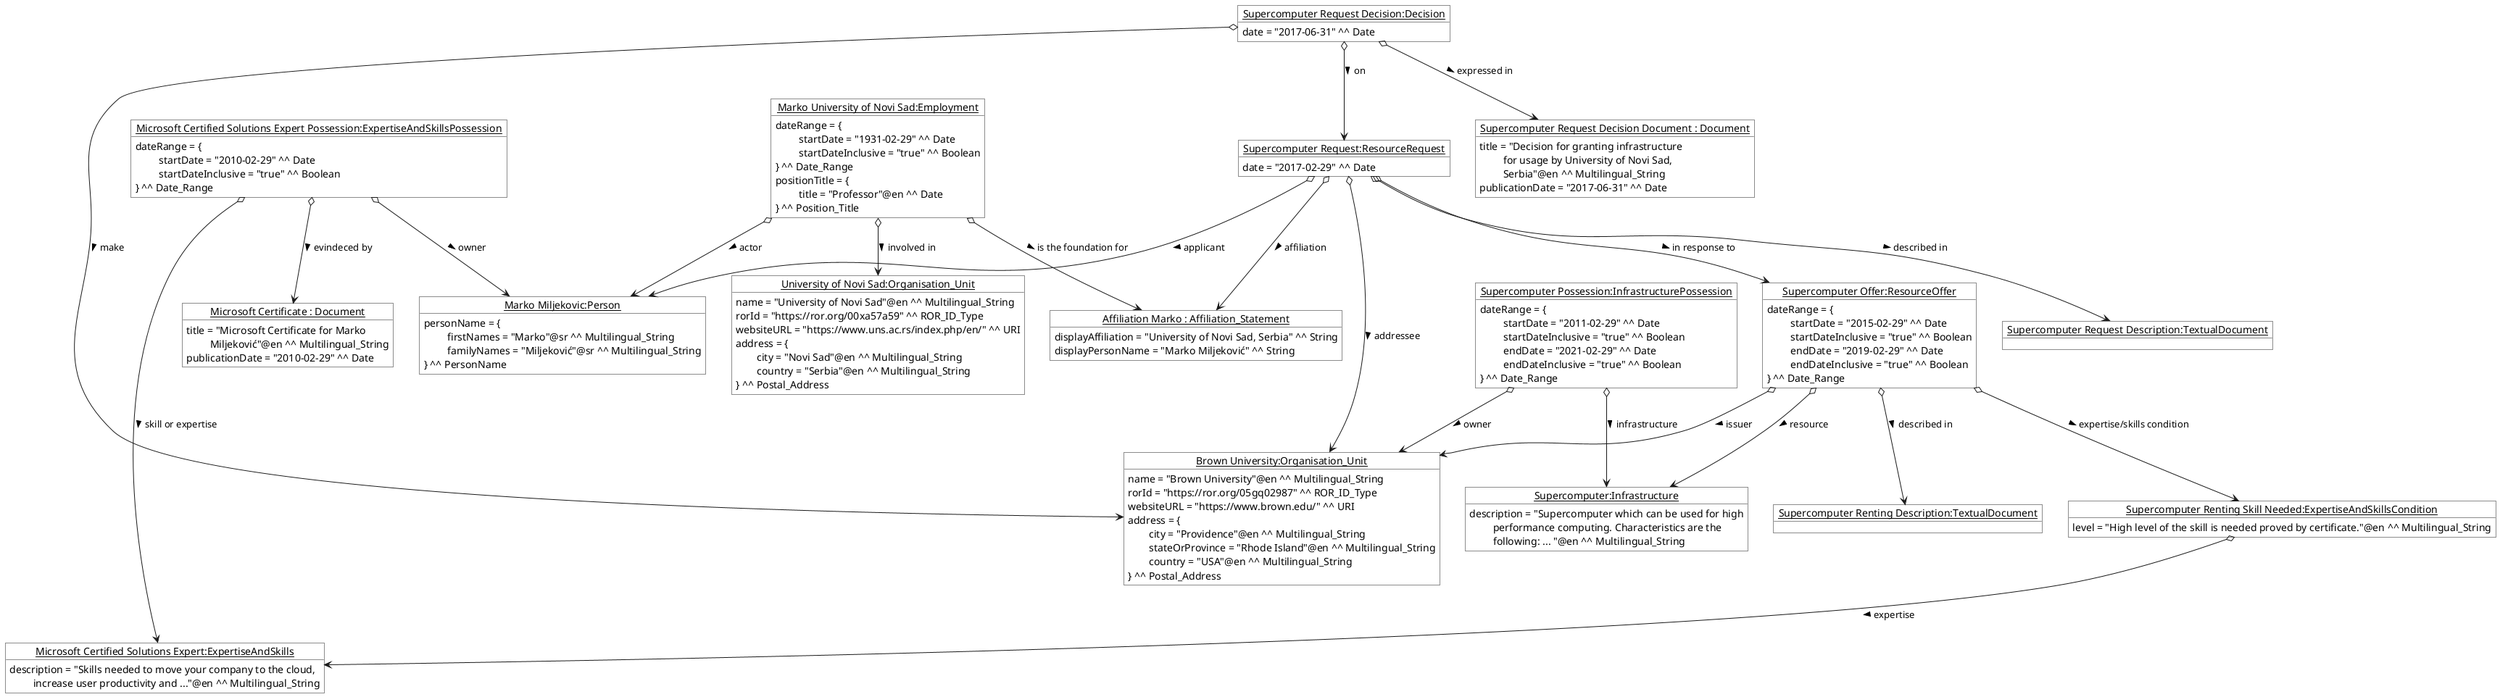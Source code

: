 @startuml

    !startsub resource

        object "<u>Supercomputer:Infrastructure</u>" as Supercomputer #ffffff {
                 description = "Supercomputer which can be used for high
                 \t performance computing. Characteristics are the
                 \t following: ... "@en ^^ Multilingual_String
        }

    !endsub

    !startsub agents

        object "<u>Brown University:Organisation_Unit</u>" as BrownUniversity #ffffff {
            name = "Brown University"@en ^^ Multilingual_String
            rorId = "https://ror.org/05gq02987" ^^ ROR_ID_Type
            websiteURL = "https://www.brown.edu/" ^^ URI
            address = {
            \tcity = "Providence"@en ^^ Multilingual_String
            \tstateOrProvince = "Rhode Island"@en ^^ Multilingual_String
            \tcountry = "USA"@en ^^ Multilingual_String
            } ^^ Postal_Address
        }

        object "<u>University of Novi Sad:Organisation_Unit</u>" as NoviSadUniversity #ffffff {
            name = "University of Novi Sad"@en ^^ Multilingual_String
            rorId = "https://ror.org/00xa57a59" ^^ ROR_ID_Type
            websiteURL = "https://www.uns.ac.rs/index.php/en/" ^^ URI
            address = {
            \tcity = "Novi Sad"@en ^^ Multilingual_String
            \tcountry = "Serbia"@en ^^ Multilingual_String
            } ^^ Postal_Address
        }

        object "<u>Marko Miljekovic:Person</u>" as Marko #ffffff {
           personName = {
           \t firstNames = "Marko"@sr ^^ Multilingual_String
           \t familyNames = "Miljeković"@sr ^^ Multilingual_String
           } ^^ PersonName
        }

        object "<u>Marko University of Novi Sad:Employment</u>" as MarkoNoviSadUniversity #ffffff {
            dateRange = {
            \t startDate = "1931-02-29" ^^ Date
            \t startDateInclusive = "true" ^^ Boolean
            } ^^ Date_Range
            positionTitle = {
            \t title = "Professor"@en ^^ Date
            } ^^ Position_Title
        }

        MarkoNoviSadUniversity o--> Marko : actor >

        MarkoNoviSadUniversity o--> NoviSadUniversity : involved in >

        object "<u>Affiliation Marko : Affiliation_Statement</u>" as AffiliationMarko #ffffff {
             displayAffiliation = "University of Novi Sad, Serbia" ^^ String
             displayPersonName = "Marko Miljeković" ^^ String
        }

        MarkoNoviSadUniversity o--> AffiliationMarko : is the foundation for >

    !endsub

    !startsub resource

        object "<u>Supercomputer Possession:InfrastructurePossession</u>" as SupercomputerPossession #ffffff {
            dateRange = {
            \t startDate = "2011-02-29" ^^ Date
            \t startDateInclusive = "true" ^^ Boolean
            \t endDate = "2021-02-29" ^^ Date
            \t endDateInclusive = "true" ^^ Boolean
            } ^^ Date_Range
        }

        SupercomputerPossession o--> BrownUniversity : owner >

        SupercomputerPossession o--> Supercomputer : infrastructure >

    !endsub

    !startsub resourceOffer

        object "<u>Supercomputer Offer:ResourceOffer</u>" as SupercomputerOffer #ffffff {
            dateRange = {
            \t startDate = "2015-02-29" ^^ Date
            \t startDateInclusive = "true" ^^ Boolean
            \t endDate = "2019-02-29" ^^ Date
            \t endDateInclusive = "true" ^^ Boolean
            } ^^ Date_Range
        }

        SupercomputerOffer o--> BrownUniversity : issuer >

        SupercomputerOffer o--> Supercomputer : resource >

        object "<u>Supercomputer Renting Description:TextualDocument</u>" as SupercomputerRentingDescription #ffffff {
        }

        SupercomputerOffer o--> SupercomputerRentingDescription : described in >

    !endsub

    !startsub resourceRequest

        object "<u>Supercomputer Request:ResourceRequest</u>" as SupercomputerRequest #ffffff {
            date = "2017-02-29" ^^ Date
        }

        SupercomputerRequest o--> Marko : applicant >

        SupercomputerRequest o--> AffiliationMarko : affiliation >

        SupercomputerRequest o--> BrownUniversity : addressee >

        SupercomputerRequest o--> SupercomputerOffer : in response to >

        object "<u>Supercomputer Request Description:TextualDocument</u>" as SupercomputerRequestDescription #ffffff {
        }

        SupercomputerRequest o--> SupercomputerRequestDescription : described in >

    !endsub

    !startsub skillsExpertise

        object "<u>Microsoft Certified Solutions Expert:ExpertiseAndSkills</u>" as MicrosoftCertifiedSolutionsExpert #ffffff {
            description = "Skills needed to move your company to the cloud,
            \t increase user productivity and ..."@en ^^ Multilingual_String
        }

        object "<u>Supercomputer Renting Skill Needed:ExpertiseAndSkillsCondition</u>" as SupercomputerRentingSkillNeeded #ffffff {
            level = "High level of the skill is needed proved by certificate."@en ^^ Multilingual_String
        }

        SupercomputerOffer o--> SupercomputerRentingSkillNeeded : expertise/skills condition >

        SupercomputerRentingSkillNeeded o--> MicrosoftCertifiedSolutionsExpert : expertise >

        object "<u>Microsoft Certified Solutions Expert Possession:ExpertiseAndSkillsPossession</u>" as MicrosoftCertifiedSolutionsExpertPossession #ffffff {
            dateRange = {
            \t startDate = "2010-02-29" ^^ Date
            \t startDateInclusive = "true" ^^ Boolean
            } ^^ Date_Range
        }

        object "<u>Microsoft Certificate : Document</u>" as MicrosoftCertificate #ffffff {
            title = "Microsoft Certificate for Marko
            \t Miljeković"@en ^^ Multilingual_String
            publicationDate = "2010-02-29" ^^ Date
        }

        MicrosoftCertifiedSolutionsExpertPossession o--> MicrosoftCertificate : evindeced by >

        MicrosoftCertifiedSolutionsExpertPossession o--> Marko : owner >

        MicrosoftCertifiedSolutionsExpertPossession o--> MicrosoftCertifiedSolutionsExpert : skill or expertise >

    !endsub

    !startsub decision

        object "<u>Supercomputer Request Decision:Decision</u>" as SupercomputerRequestDecision #ffffff {
            date = "2017-06-31" ^^ Date
        }

        SupercomputerRequestDecision o--> BrownUniversity : make >

        SupercomputerRequestDecision o--> SupercomputerRequest : on >

        object "<u>Supercomputer Request Decision Document : Document</u>" as SupercomputerRequestDecisionDocument #ffffff {
            title = "Decision for granting infrastructure
            \t for usage by University of Novi Sad,
            \t Serbia"@en ^^ Multilingual_String
            publicationDate = "2017-06-31" ^^ Date
        }

        SupercomputerRequestDecision o--> SupercomputerRequestDecisionDocument : expressed in >

    !endsub


@enduml
